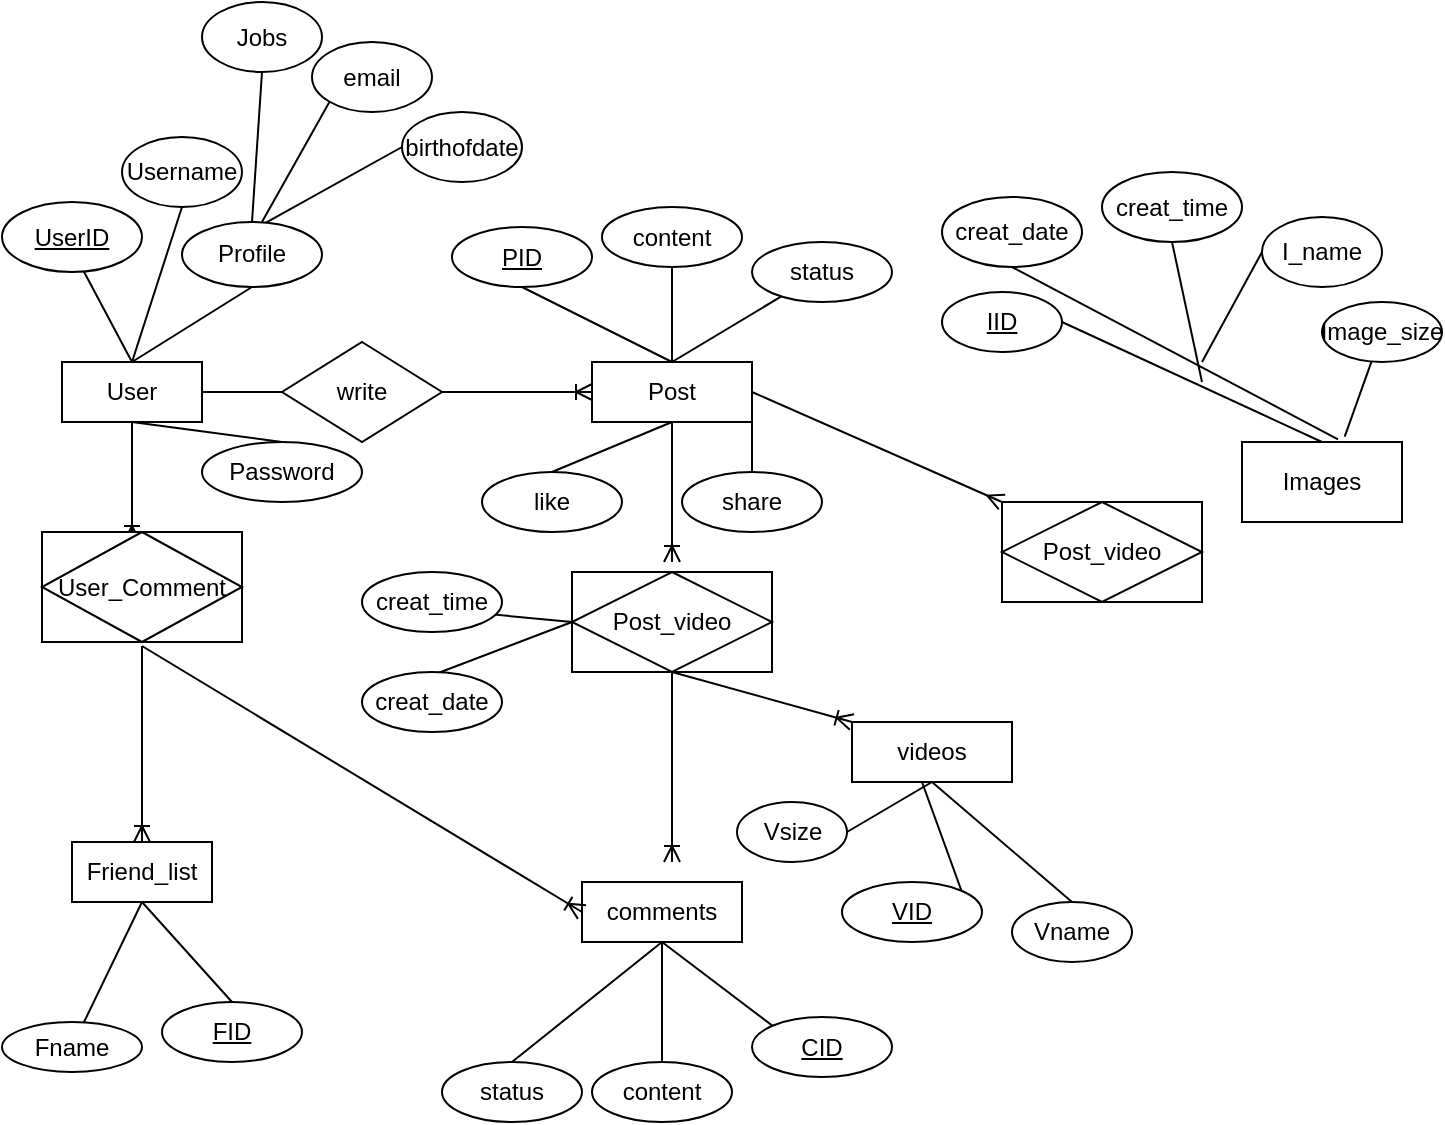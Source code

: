<mxfile version="14.6.13" type="device"><diagram id="R2lEEEUBdFMjLlhIrx00" name="Page-1"><mxGraphModel dx="768" dy="482" grid="1" gridSize="10" guides="1" tooltips="1" connect="1" arrows="1" fold="1" page="1" pageScale="1" pageWidth="850" pageHeight="1100" math="0" shadow="0" extFonts="Permanent Marker^https://fonts.googleapis.com/css?family=Permanent+Marker"><root><mxCell id="0"/><mxCell id="1" parent="0"/><mxCell id="QC0GDCcFSmVCUEghKgvo-2" value="User" style="rounded=0;whiteSpace=wrap;html=1;" parent="1" vertex="1"><mxGeometry x="30" y="610" width="70" height="30" as="geometry"/></mxCell><mxCell id="QC0GDCcFSmVCUEghKgvo-3" value="" style="endArrow=none;html=1;exitX=0.5;exitY=1;exitDx=0;exitDy=0;entryX=0.5;entryY=0;entryDx=0;entryDy=0;" parent="1" source="QC0GDCcFSmVCUEghKgvo-2" target="QC0GDCcFSmVCUEghKgvo-6" edge="1"><mxGeometry width="50" height="50" relative="1" as="geometry"><mxPoint x="120" y="610" as="sourcePoint"/><mxPoint x="90" y="670" as="targetPoint"/></mxGeometry></mxCell><mxCell id="QC0GDCcFSmVCUEghKgvo-4" value="" style="endArrow=none;html=1;exitX=0.5;exitY=0;exitDx=0;exitDy=0;entryX=0.5;entryY=1;entryDx=0;entryDy=0;" parent="1" source="QC0GDCcFSmVCUEghKgvo-2" target="QC0GDCcFSmVCUEghKgvo-8" edge="1"><mxGeometry width="50" height="50" relative="1" as="geometry"><mxPoint x="120" y="550" as="sourcePoint"/><mxPoint x="175" y="550" as="targetPoint"/></mxGeometry></mxCell><mxCell id="QC0GDCcFSmVCUEghKgvo-5" value="" style="endArrow=none;html=1;exitX=0.5;exitY=0;exitDx=0;exitDy=0;" parent="1" source="QC0GDCcFSmVCUEghKgvo-2" edge="1"><mxGeometry width="50" height="50" relative="1" as="geometry"><mxPoint x="130" y="580" as="sourcePoint"/><mxPoint x="40" y="563" as="targetPoint"/><Array as="points"/></mxGeometry></mxCell><mxCell id="QC0GDCcFSmVCUEghKgvo-6" value="Password" style="ellipse;whiteSpace=wrap;html=1;" parent="1" vertex="1"><mxGeometry x="100" y="650" width="80" height="30" as="geometry"/></mxCell><mxCell id="QC0GDCcFSmVCUEghKgvo-7" value="&lt;u&gt;UserID&lt;/u&gt;" style="ellipse;whiteSpace=wrap;html=1;" parent="1" vertex="1"><mxGeometry y="530" width="70" height="35" as="geometry"/></mxCell><mxCell id="QC0GDCcFSmVCUEghKgvo-8" value="Username" style="ellipse;whiteSpace=wrap;html=1;" parent="1" vertex="1"><mxGeometry x="60" y="497.5" width="60" height="35" as="geometry"/></mxCell><mxCell id="QC0GDCcFSmVCUEghKgvo-9" value="Post" style="rounded=0;whiteSpace=wrap;html=1;" parent="1" vertex="1"><mxGeometry x="295" y="610" width="80" height="30" as="geometry"/></mxCell><mxCell id="QC0GDCcFSmVCUEghKgvo-13" value="" style="endArrow=none;html=1;exitX=0.5;exitY=0;exitDx=0;exitDy=0;entryX=0.5;entryY=1;entryDx=0;entryDy=0;" parent="1" source="QC0GDCcFSmVCUEghKgvo-9" target="QC0GDCcFSmVCUEghKgvo-17" edge="1"><mxGeometry width="50" height="50" relative="1" as="geometry"><mxPoint x="370" y="770" as="sourcePoint"/><mxPoint x="260" y="560" as="targetPoint"/></mxGeometry></mxCell><mxCell id="QC0GDCcFSmVCUEghKgvo-15" value="" style="endArrow=none;html=1;exitX=0.5;exitY=0;exitDx=0;exitDy=0;" parent="1" source="QC0GDCcFSmVCUEghKgvo-9" target="QC0GDCcFSmVCUEghKgvo-16" edge="1"><mxGeometry width="50" height="50" relative="1" as="geometry"><mxPoint x="350" y="580" as="sourcePoint"/><mxPoint x="390" y="540" as="targetPoint"/></mxGeometry></mxCell><mxCell id="QC0GDCcFSmVCUEghKgvo-16" value="status" style="ellipse;whiteSpace=wrap;html=1;" parent="1" vertex="1"><mxGeometry x="375" y="550" width="70" height="30" as="geometry"/></mxCell><mxCell id="QC0GDCcFSmVCUEghKgvo-17" value="&lt;u&gt;PID&lt;/u&gt;" style="ellipse;whiteSpace=wrap;html=1;" parent="1" vertex="1"><mxGeometry x="225" y="542.5" width="70" height="30" as="geometry"/></mxCell><mxCell id="QC0GDCcFSmVCUEghKgvo-18" value="content" style="ellipse;whiteSpace=wrap;html=1;" parent="1" vertex="1"><mxGeometry x="300" y="532.5" width="70" height="30" as="geometry"/></mxCell><mxCell id="QC0GDCcFSmVCUEghKgvo-19" value="" style="endArrow=none;html=1;exitX=0.5;exitY=0;exitDx=0;exitDy=0;entryX=0.5;entryY=1;entryDx=0;entryDy=0;" parent="1" source="QC0GDCcFSmVCUEghKgvo-9" target="QC0GDCcFSmVCUEghKgvo-18" edge="1"><mxGeometry width="50" height="50" relative="1" as="geometry"><mxPoint x="360" y="580" as="sourcePoint"/><mxPoint x="320" y="570" as="targetPoint"/></mxGeometry></mxCell><mxCell id="QC0GDCcFSmVCUEghKgvo-35" value="&lt;u&gt;IID&lt;/u&gt;" style="ellipse;whiteSpace=wrap;html=1;" parent="1" vertex="1"><mxGeometry x="470" y="575" width="60" height="30" as="geometry"/></mxCell><mxCell id="QC0GDCcFSmVCUEghKgvo-37" value="I_name" style="ellipse;whiteSpace=wrap;html=1;" parent="1" vertex="1"><mxGeometry x="630" y="537.5" width="60" height="35" as="geometry"/></mxCell><mxCell id="QC0GDCcFSmVCUEghKgvo-38" value="Image_size" style="ellipse;whiteSpace=wrap;html=1;" parent="1" vertex="1"><mxGeometry x="660" y="580" width="60" height="30" as="geometry"/></mxCell><mxCell id="QC0GDCcFSmVCUEghKgvo-47" value="content" style="ellipse;whiteSpace=wrap;html=1;" parent="1" vertex="1"><mxGeometry x="295" y="960" width="70" height="30" as="geometry"/></mxCell><mxCell id="QC0GDCcFSmVCUEghKgvo-48" value="&lt;u&gt;CID&lt;/u&gt;" style="ellipse;whiteSpace=wrap;html=1;" parent="1" vertex="1"><mxGeometry x="375" y="937.5" width="70" height="30" as="geometry"/></mxCell><mxCell id="QC0GDCcFSmVCUEghKgvo-55" value="status" style="ellipse;whiteSpace=wrap;html=1;" parent="1" vertex="1"><mxGeometry x="220" y="960" width="70" height="30" as="geometry"/></mxCell><mxCell id="QC0GDCcFSmVCUEghKgvo-57" value="Friend_list" style="rounded=0;whiteSpace=wrap;html=1;" parent="1" vertex="1"><mxGeometry x="35" y="850" width="70" height="30" as="geometry"/></mxCell><mxCell id="QC0GDCcFSmVCUEghKgvo-63" value="&lt;u&gt;FID&lt;/u&gt;" style="ellipse;whiteSpace=wrap;html=1;" parent="1" vertex="1"><mxGeometry x="80" y="930" width="70" height="30" as="geometry"/></mxCell><mxCell id="QC0GDCcFSmVCUEghKgvo-64" value="Fname" style="ellipse;whiteSpace=wrap;html=1;" parent="1" vertex="1"><mxGeometry y="940" width="70" height="25" as="geometry"/></mxCell><mxCell id="QC0GDCcFSmVCUEghKgvo-73" value="videos" style="rounded=0;whiteSpace=wrap;html=1;" parent="1" vertex="1"><mxGeometry x="425" y="790" width="80" height="30" as="geometry"/></mxCell><mxCell id="QC0GDCcFSmVCUEghKgvo-84" value="&lt;u&gt;VID&lt;/u&gt;" style="ellipse;whiteSpace=wrap;html=1;" parent="1" vertex="1"><mxGeometry x="420" y="870" width="70" height="30" as="geometry"/></mxCell><mxCell id="QC0GDCcFSmVCUEghKgvo-85" value="Vsize" style="ellipse;whiteSpace=wrap;html=1;" parent="1" vertex="1"><mxGeometry x="367.5" y="830" width="55" height="30" as="geometry"/></mxCell><mxCell id="QC0GDCcFSmVCUEghKgvo-86" value="Vname" style="ellipse;whiteSpace=wrap;html=1;" parent="1" vertex="1"><mxGeometry x="505" y="880" width="60" height="30" as="geometry"/></mxCell><mxCell id="zQWt65p-BGACSg5XG_hs-5" value="" style="endArrow=none;html=1;exitX=0.5;exitY=1;exitDx=0;exitDy=0;" parent="1" source="QC0GDCcFSmVCUEghKgvo-57" target="QC0GDCcFSmVCUEghKgvo-64" edge="1"><mxGeometry width="50" height="50" relative="1" as="geometry"><mxPoint x="30" y="890" as="sourcePoint"/><mxPoint x="400" y="740" as="targetPoint"/></mxGeometry></mxCell><mxCell id="zQWt65p-BGACSg5XG_hs-19" value="" style="endArrow=none;html=1;entryX=1;entryY=0.5;entryDx=0;entryDy=0;exitX=0.5;exitY=0;exitDx=0;exitDy=0;" parent="1" source="QC0GDCcFSmVCUEghKgvo-31" target="QC0GDCcFSmVCUEghKgvo-35" edge="1"><mxGeometry width="50" height="50" relative="1" as="geometry"><mxPoint x="600" y="620" as="sourcePoint"/><mxPoint x="590" y="690" as="targetPoint"/></mxGeometry></mxCell><mxCell id="zQWt65p-BGACSg5XG_hs-20" value="" style="endArrow=none;html=1;exitX=0;exitY=0.5;exitDx=0;exitDy=0;" parent="1" source="QC0GDCcFSmVCUEghKgvo-37" edge="1"><mxGeometry width="50" height="50" relative="1" as="geometry"><mxPoint x="660" y="750" as="sourcePoint"/><mxPoint x="600" y="610" as="targetPoint"/></mxGeometry></mxCell><mxCell id="zQWt65p-BGACSg5XG_hs-23" value="" style="endArrow=none;html=1;exitX=0.5;exitY=0;exitDx=0;exitDy=0;startArrow=none;entryX=0.5;entryY=1;entryDx=0;entryDy=0;" parent="1" source="QC0GDCcFSmVCUEghKgvo-55" target="QC0GDCcFSmVCUEghKgvo-45" edge="1"><mxGeometry width="50" height="50" relative="1" as="geometry"><mxPoint x="430" y="770" as="sourcePoint"/><mxPoint x="500" y="770" as="targetPoint"/></mxGeometry></mxCell><mxCell id="zQWt65p-BGACSg5XG_hs-24" value="" style="endArrow=none;html=1;exitX=0.5;exitY=0;exitDx=0;exitDy=0;startArrow=none;entryX=0.5;entryY=1;entryDx=0;entryDy=0;" parent="1" source="QC0GDCcFSmVCUEghKgvo-47" target="QC0GDCcFSmVCUEghKgvo-45" edge="1"><mxGeometry width="50" height="50" relative="1" as="geometry"><mxPoint x="460" y="810" as="sourcePoint"/><mxPoint x="500" y="912" as="targetPoint"/></mxGeometry></mxCell><mxCell id="zQWt65p-BGACSg5XG_hs-25" value="" style="endArrow=none;html=1;startArrow=none;exitX=0.5;exitY=1;exitDx=0;exitDy=0;entryX=0;entryY=0;entryDx=0;entryDy=0;" parent="1" source="QC0GDCcFSmVCUEghKgvo-45" target="QC0GDCcFSmVCUEghKgvo-48" edge="1"><mxGeometry width="50" height="50" relative="1" as="geometry"><mxPoint x="500" y="895" as="sourcePoint"/><mxPoint x="520" y="895" as="targetPoint"/></mxGeometry></mxCell><mxCell id="zQWt65p-BGACSg5XG_hs-31" value="" style="endArrow=none;html=1;startArrow=none;entryX=0.5;entryY=0;entryDx=0;entryDy=0;exitX=0.5;exitY=1;exitDx=0;exitDy=0;" parent="1" source="QC0GDCcFSmVCUEghKgvo-73" target="QC0GDCcFSmVCUEghKgvo-86" edge="1"><mxGeometry width="50" height="50" relative="1" as="geometry"><mxPoint x="340" y="810" as="sourcePoint"/><mxPoint x="300" y="860" as="targetPoint"/></mxGeometry></mxCell><mxCell id="zQWt65p-BGACSg5XG_hs-32" value="&lt;br&gt;&lt;br&gt;&lt;br&gt;" style="endArrow=none;html=1;exitX=1;exitY=0;exitDx=0;exitDy=0;startArrow=none;" parent="1" source="QC0GDCcFSmVCUEghKgvo-84" edge="1"><mxGeometry width="50" height="50" relative="1" as="geometry"><mxPoint x="280" y="990" as="sourcePoint"/><mxPoint x="460" y="820" as="targetPoint"/></mxGeometry></mxCell><mxCell id="zQWt65p-BGACSg5XG_hs-48" value="" style="edgeStyle=entityRelationEdgeStyle;fontSize=12;html=1;endArrow=ERoneToMany;exitX=1;exitY=0.5;exitDx=0;exitDy=0;startArrow=none;entryX=0;entryY=0.5;entryDx=0;entryDy=0;" parent="1" target="QC0GDCcFSmVCUEghKgvo-9" edge="1"><mxGeometry width="100" height="100" relative="1" as="geometry"><mxPoint x="220" y="625" as="sourcePoint"/><mxPoint x="250" y="625" as="targetPoint"/></mxGeometry></mxCell><mxCell id="zQWt65p-BGACSg5XG_hs-50" value="" style="edgeStyle=entityRelationEdgeStyle;fontSize=12;html=1;endArrow=none;exitX=1;exitY=0.5;exitDx=0;exitDy=0;" parent="1" source="QC0GDCcFSmVCUEghKgvo-2" edge="1"><mxGeometry width="100" height="100" relative="1" as="geometry"><mxPoint x="120" y="625" as="sourcePoint"/><mxPoint x="145" y="625" as="targetPoint"/></mxGeometry></mxCell><mxCell id="zQWt65p-BGACSg5XG_hs-51" value="write" style="rhombus;whiteSpace=wrap;html=1;" parent="1" vertex="1"><mxGeometry x="140" y="600" width="80" height="50" as="geometry"/></mxCell><mxCell id="zQWt65p-BGACSg5XG_hs-52" value="" style="fontSize=12;html=1;endArrow=ERoneToMany;entryX=0.5;entryY=0;entryDx=0;entryDy=0;exitX=0.5;exitY=1;exitDx=0;exitDy=0;" parent="1" source="QC0GDCcFSmVCUEghKgvo-9" edge="1"><mxGeometry width="100" height="100" relative="1" as="geometry"><mxPoint x="330" y="640" as="sourcePoint"/><mxPoint x="335" y="710" as="targetPoint"/></mxGeometry></mxCell><mxCell id="zQWt65p-BGACSg5XG_hs-55" value="" style="endArrow=none;html=1;entryX=0;entryY=0.5;entryDx=0;entryDy=0;exitX=0;exitY=0.5;exitDx=0;exitDy=0;" parent="1" target="zQWt65p-BGACSg5XG_hs-56" edge="1" source="ZsmMrHbyFR2BxgYiswrj-2"><mxGeometry width="50" height="50" relative="1" as="geometry"><mxPoint x="340" y="740" as="sourcePoint"/><mxPoint x="480" y="720" as="targetPoint"/></mxGeometry></mxCell><mxCell id="zQWt65p-BGACSg5XG_hs-56" value="creat_date" style="ellipse;whiteSpace=wrap;html=1;" parent="1" vertex="1"><mxGeometry x="180" y="765" width="70" height="30" as="geometry"/></mxCell><mxCell id="zQWt65p-BGACSg5XG_hs-58" value="" style="endArrow=none;html=1;entryX=0;entryY=0.5;entryDx=0;entryDy=0;exitX=0;exitY=0.5;exitDx=0;exitDy=0;" parent="1" source="ZsmMrHbyFR2BxgYiswrj-2" target="zQWt65p-BGACSg5XG_hs-59" edge="1"><mxGeometry width="50" height="50" relative="1" as="geometry"><mxPoint x="350" y="720" as="sourcePoint"/><mxPoint x="480" y="670" as="targetPoint"/></mxGeometry></mxCell><mxCell id="zQWt65p-BGACSg5XG_hs-59" value="creat_time" style="ellipse;whiteSpace=wrap;html=1;" parent="1" vertex="1"><mxGeometry x="180" y="715" width="70" height="30" as="geometry"/></mxCell><mxCell id="zQWt65p-BGACSg5XG_hs-64" value="" style="fontSize=12;html=1;endArrow=ERmany;exitX=1;exitY=0.5;exitDx=0;exitDy=0;startArrow=none;entryX=0;entryY=0;entryDx=0;entryDy=0;" parent="1" source="QC0GDCcFSmVCUEghKgvo-9" target="ZsmMrHbyFR2BxgYiswrj-4" edge="1"><mxGeometry width="100" height="100" relative="1" as="geometry"><mxPoint x="482.5" y="645" as="sourcePoint"/><mxPoint x="550" y="670" as="targetPoint"/></mxGeometry></mxCell><mxCell id="zQWt65p-BGACSg5XG_hs-67" value="" style="endArrow=none;html=1;entryX=0.5;entryY=1;entryDx=0;entryDy=0;" parent="1" target="zQWt65p-BGACSg5XG_hs-68" edge="1"><mxGeometry width="50" height="50" relative="1" as="geometry"><mxPoint x="600" y="620" as="sourcePoint"/><mxPoint x="540" y="630" as="targetPoint"/></mxGeometry></mxCell><mxCell id="zQWt65p-BGACSg5XG_hs-68" value="creat_time" style="ellipse;whiteSpace=wrap;html=1;" parent="1" vertex="1"><mxGeometry x="550" y="515" width="70" height="35" as="geometry"/></mxCell><mxCell id="zQWt65p-BGACSg5XG_hs-69" value="creat_date" style="ellipse;whiteSpace=wrap;html=1;" parent="1" vertex="1"><mxGeometry x="470" y="527.5" width="70" height="35" as="geometry"/></mxCell><mxCell id="zQWt65p-BGACSg5XG_hs-70" value="" style="endArrow=none;html=1;entryX=0.5;entryY=1;entryDx=0;entryDy=0;exitX=0.6;exitY=-0.033;exitDx=0;exitDy=0;exitPerimeter=0;" parent="1" source="QC0GDCcFSmVCUEghKgvo-31" target="zQWt65p-BGACSg5XG_hs-69" edge="1"><mxGeometry width="50" height="50" relative="1" as="geometry"><mxPoint x="600" y="620" as="sourcePoint"/><mxPoint x="510" y="650" as="targetPoint"/></mxGeometry></mxCell><mxCell id="zQWt65p-BGACSg5XG_hs-76" value="" style="endArrow=none;html=1;entryX=0.5;entryY=1;entryDx=0;entryDy=0;exitX=0.5;exitY=0;exitDx=0;exitDy=0;" parent="1" source="zQWt65p-BGACSg5XG_hs-77" target="QC0GDCcFSmVCUEghKgvo-9" edge="1"><mxGeometry width="50" height="50" relative="1" as="geometry"><mxPoint x="230" y="670" as="sourcePoint"/><mxPoint x="219.95" y="629.799" as="targetPoint"/></mxGeometry></mxCell><mxCell id="zQWt65p-BGACSg5XG_hs-77" value="like" style="ellipse;whiteSpace=wrap;html=1;" parent="1" vertex="1"><mxGeometry x="240" y="665" width="70" height="30" as="geometry"/></mxCell><mxCell id="zQWt65p-BGACSg5XG_hs-78" value="share" style="ellipse;whiteSpace=wrap;html=1;" parent="1" vertex="1"><mxGeometry x="340" y="665" width="70" height="30" as="geometry"/></mxCell><mxCell id="zQWt65p-BGACSg5XG_hs-79" value="" style="endArrow=none;html=1;entryX=1;entryY=1;entryDx=0;entryDy=0;exitX=0.5;exitY=0;exitDx=0;exitDy=0;" parent="1" source="zQWt65p-BGACSg5XG_hs-78" target="QC0GDCcFSmVCUEghKgvo-9" edge="1"><mxGeometry width="50" height="50" relative="1" as="geometry"><mxPoint x="340" y="660" as="sourcePoint"/><mxPoint x="400" y="630" as="targetPoint"/></mxGeometry></mxCell><mxCell id="zQWt65p-BGACSg5XG_hs-90" value="Profile" style="ellipse;whiteSpace=wrap;html=1;" parent="1" vertex="1"><mxGeometry x="90" y="540" width="70" height="32.5" as="geometry"/></mxCell><mxCell id="zQWt65p-BGACSg5XG_hs-91" value="" style="endArrow=none;html=1;exitX=0.5;exitY=0;exitDx=0;exitDy=0;entryX=0.5;entryY=1;entryDx=0;entryDy=0;" parent="1" source="QC0GDCcFSmVCUEghKgvo-2" target="zQWt65p-BGACSg5XG_hs-90" edge="1"><mxGeometry width="50" height="50" relative="1" as="geometry"><mxPoint x="110" y="570" as="sourcePoint"/><mxPoint x="125" y="485" as="targetPoint"/></mxGeometry></mxCell><mxCell id="QC0GDCcFSmVCUEghKgvo-45" value="comments" style="rounded=0;whiteSpace=wrap;html=1;" parent="1" vertex="1"><mxGeometry x="290" y="870" width="80" height="30" as="geometry"/></mxCell><mxCell id="zQWt65p-BGACSg5XG_hs-104" value="" style="fontSize=12;html=1;endArrow=ERoneToMany;entryX=0;entryY=0.5;entryDx=0;entryDy=0;" parent="1" target="QC0GDCcFSmVCUEghKgvo-45" edge="1"><mxGeometry width="100" height="100" relative="1" as="geometry"><mxPoint x="70" y="752" as="sourcePoint"/><mxPoint x="40" y="840" as="targetPoint"/></mxGeometry></mxCell><mxCell id="zQWt65p-BGACSg5XG_hs-107" value="" style="endArrow=none;html=1;startArrow=none;exitX=1;exitY=0.5;exitDx=0;exitDy=0;entryX=0.5;entryY=1;entryDx=0;entryDy=0;" parent="1" source="QC0GDCcFSmVCUEghKgvo-85" target="QC0GDCcFSmVCUEghKgvo-73" edge="1"><mxGeometry width="50" height="50" relative="1" as="geometry"><mxPoint x="290" y="740" as="sourcePoint"/><mxPoint x="330" y="810" as="targetPoint"/></mxGeometry></mxCell><mxCell id="zQWt65p-BGACSg5XG_hs-108" value="" style="endArrow=none;html=1;startArrow=none;exitX=0.5;exitY=1;exitDx=0;exitDy=0;entryX=0.5;entryY=0;entryDx=0;entryDy=0;" parent="1" source="QC0GDCcFSmVCUEghKgvo-57" target="QC0GDCcFSmVCUEghKgvo-63" edge="1"><mxGeometry width="50" height="50" relative="1" as="geometry"><mxPoint x="140" y="880" as="sourcePoint"/><mxPoint x="120" y="940" as="targetPoint"/></mxGeometry></mxCell><mxCell id="zQWt65p-BGACSg5XG_hs-111" value="" style="fontSize=12;html=1;endArrow=ERoneToMany;entryX=0.5;entryY=0;entryDx=0;entryDy=0;exitX=0.5;exitY=1;exitDx=0;exitDy=0;" parent="1" source="QC0GDCcFSmVCUEghKgvo-2" edge="1"><mxGeometry width="100" height="100" relative="1" as="geometry"><mxPoint x="50" y="670" as="sourcePoint"/><mxPoint x="65" y="700" as="targetPoint"/></mxGeometry></mxCell><mxCell id="zQWt65p-BGACSg5XG_hs-112" value="" style="fontSize=12;html=1;endArrow=ERoneToMany;entryX=0.5;entryY=0;entryDx=0;entryDy=0;" parent="1" target="QC0GDCcFSmVCUEghKgvo-57" edge="1"><mxGeometry width="100" height="100" relative="1" as="geometry"><mxPoint x="70" y="752" as="sourcePoint"/><mxPoint x="65" y="850" as="targetPoint"/></mxGeometry></mxCell><mxCell id="zQWt65p-BGACSg5XG_hs-117" value="User_Comment" style="shape=associativeEntity;whiteSpace=wrap;html=1;align=center;" parent="1" vertex="1"><mxGeometry x="20" y="695" width="100" height="55" as="geometry"/></mxCell><mxCell id="zQWt65p-BGACSg5XG_hs-118" value="" style="endArrow=none;html=1;entryX=0.5;entryY=0;entryDx=0;entryDy=0;exitX=0.5;exitY=1;exitDx=0;exitDy=0;" parent="1" source="zQWt65p-BGACSg5XG_hs-119" target="zQWt65p-BGACSg5XG_hs-90" edge="1"><mxGeometry width="50" height="50" relative="1" as="geometry"><mxPoint x="140" y="440" as="sourcePoint"/><mxPoint x="400" y="610" as="targetPoint"/></mxGeometry></mxCell><mxCell id="zQWt65p-BGACSg5XG_hs-119" value="Jobs" style="ellipse;whiteSpace=wrap;html=1;" parent="1" vertex="1"><mxGeometry x="100" y="430" width="60" height="35" as="geometry"/></mxCell><mxCell id="zQWt65p-BGACSg5XG_hs-120" value="email" style="ellipse;whiteSpace=wrap;html=1;" parent="1" vertex="1"><mxGeometry x="155" y="450" width="60" height="35" as="geometry"/></mxCell><mxCell id="zQWt65p-BGACSg5XG_hs-121" value="birthofdate" style="ellipse;whiteSpace=wrap;html=1;" parent="1" vertex="1"><mxGeometry x="200" y="485" width="60" height="35" as="geometry"/></mxCell><mxCell id="zQWt65p-BGACSg5XG_hs-123" value="" style="endArrow=none;html=1;exitX=0;exitY=1;exitDx=0;exitDy=0;" parent="1" source="zQWt65p-BGACSg5XG_hs-120" edge="1"><mxGeometry width="50" height="50" relative="1" as="geometry"><mxPoint x="160" y="510" as="sourcePoint"/><mxPoint x="130" y="540" as="targetPoint"/></mxGeometry></mxCell><mxCell id="zQWt65p-BGACSg5XG_hs-124" value="" style="endArrow=none;html=1;entryX=0.6;entryY=0.01;entryDx=0;entryDy=0;exitX=0;exitY=0.5;exitDx=0;exitDy=0;entryPerimeter=0;" parent="1" source="zQWt65p-BGACSg5XG_hs-121" target="zQWt65p-BGACSg5XG_hs-90" edge="1"><mxGeometry width="50" height="50" relative="1" as="geometry"><mxPoint x="170" y="520" as="sourcePoint"/><mxPoint x="165" y="595" as="targetPoint"/></mxGeometry></mxCell><mxCell id="zQWt65p-BGACSg5XG_hs-126" style="edgeStyle=orthogonalEdgeStyle;rounded=0;orthogonalLoop=1;jettySize=auto;html=1;exitX=0.5;exitY=1;exitDx=0;exitDy=0;" parent="1" source="QC0GDCcFSmVCUEghKgvo-37" target="QC0GDCcFSmVCUEghKgvo-37" edge="1"><mxGeometry relative="1" as="geometry"/></mxCell><mxCell id="QC0GDCcFSmVCUEghKgvo-31" value="Images" style="rounded=0;whiteSpace=wrap;html=1;" parent="1" vertex="1"><mxGeometry x="620" y="650" width="80" height="40" as="geometry"/></mxCell><mxCell id="zQWt65p-BGACSg5XG_hs-130" value="" style="endArrow=none;html=1;entryX=0.642;entryY=-0.067;entryDx=0;entryDy=0;entryPerimeter=0;" parent="1" source="QC0GDCcFSmVCUEghKgvo-38" target="QC0GDCcFSmVCUEghKgvo-31" edge="1"><mxGeometry width="50" height="50" relative="1" as="geometry"><mxPoint x="660.104" y="616.246" as="sourcePoint"/><mxPoint x="570" y="620" as="targetPoint"/></mxGeometry></mxCell><mxCell id="ZsmMrHbyFR2BxgYiswrj-2" value="Post_video" style="shape=associativeEntity;whiteSpace=wrap;html=1;align=center;" vertex="1" parent="1"><mxGeometry x="285" y="715" width="100" height="50" as="geometry"/></mxCell><mxCell id="ZsmMrHbyFR2BxgYiswrj-4" value="Post_video" style="shape=associativeEntity;whiteSpace=wrap;html=1;align=center;" vertex="1" parent="1"><mxGeometry x="500" y="680" width="100" height="50" as="geometry"/></mxCell><mxCell id="ZsmMrHbyFR2BxgYiswrj-5" value="" style="fontSize=12;html=1;endArrow=ERoneToMany;exitX=0.5;exitY=1;exitDx=0;exitDy=0;" edge="1" parent="1" source="ZsmMrHbyFR2BxgYiswrj-2"><mxGeometry width="100" height="100" relative="1" as="geometry"><mxPoint x="300" y="790" as="sourcePoint"/><mxPoint x="335" y="860" as="targetPoint"/></mxGeometry></mxCell><mxCell id="ZsmMrHbyFR2BxgYiswrj-6" value="" style="fontSize=12;html=1;endArrow=ERoneToMany;entryX=0;entryY=0;entryDx=0;entryDy=0;exitX=0.5;exitY=1;exitDx=0;exitDy=0;" edge="1" parent="1" source="ZsmMrHbyFR2BxgYiswrj-2" target="QC0GDCcFSmVCUEghKgvo-73"><mxGeometry width="100" height="100" relative="1" as="geometry"><mxPoint x="370" y="790" as="sourcePoint"/><mxPoint x="370" y="860" as="targetPoint"/></mxGeometry></mxCell></root></mxGraphModel></diagram></mxfile>